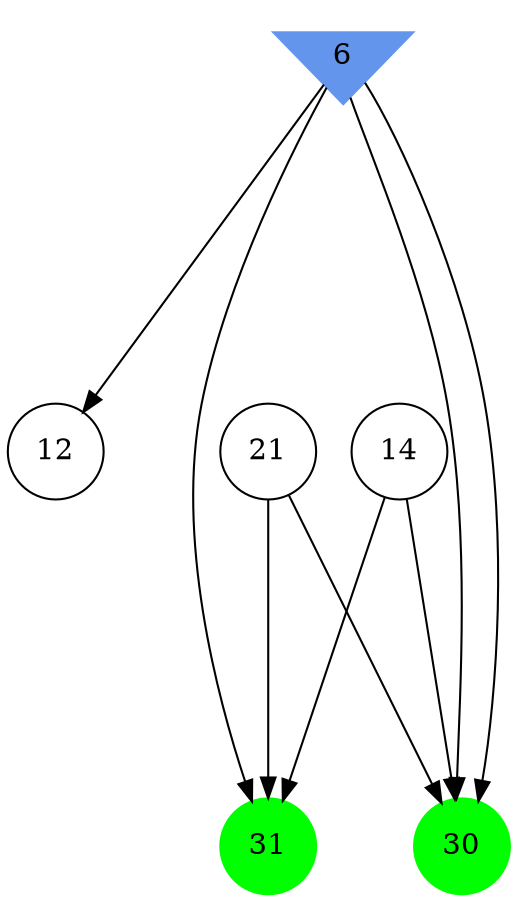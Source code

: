 digraph brain {
	ranksep=2.0;
	6 [shape=invtriangle,style=filled,color=cornflowerblue];
	12 [shape=circle,color=black];
	14 [shape=circle,color=black];
	21 [shape=circle,color=black];
	30 [shape=circle,style=filled,color=green];
	31 [shape=circle,style=filled,color=green];
	6	->	31;
	6	->	30;
	21	->	31;
	21	->	30;
	14	->	31;
	14	->	30;
	6	->	12;
	6	->	30;
	{ rank=same; 6; }
	{ rank=same; 12; 14; 21; }
	{ rank=same; 30; 31; }
}
